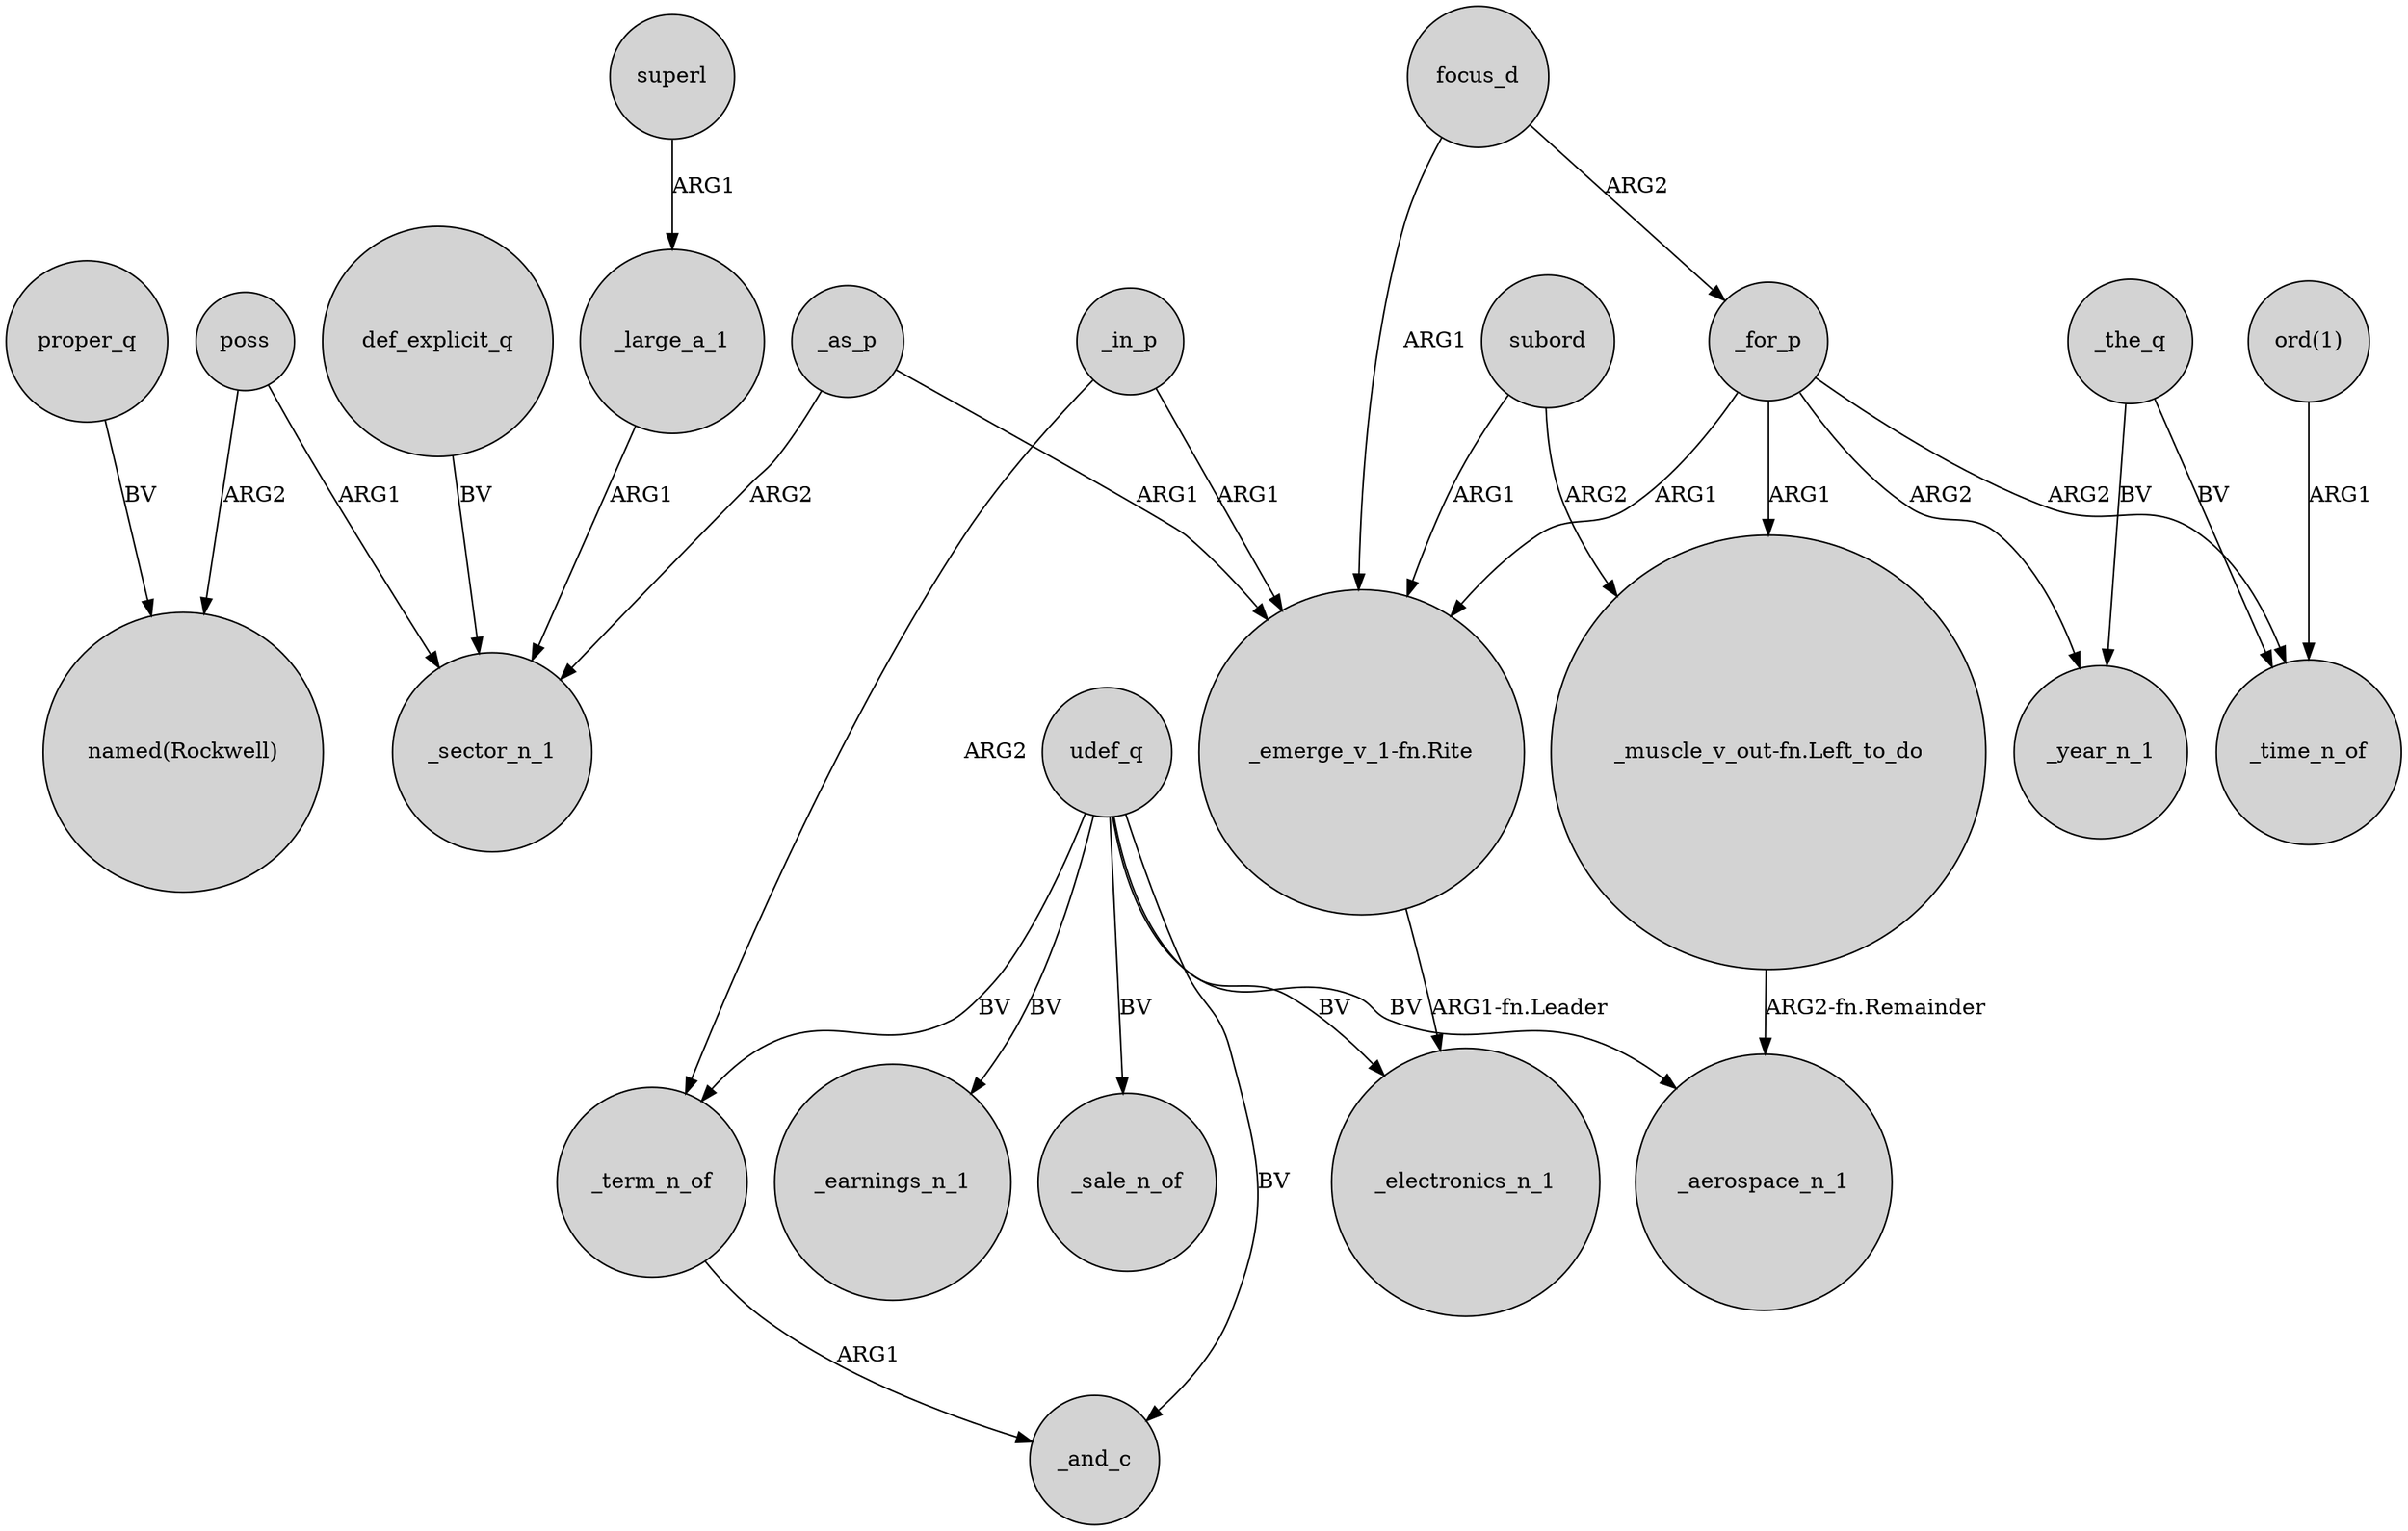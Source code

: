 digraph {
	node [shape=circle style=filled]
	udef_q -> _term_n_of [label=BV]
	_as_p -> "_emerge_v_1-fn.Rite" [label=ARG1]
	_for_p -> "_muscle_v_out-fn.Left_to_do" [label=ARG1]
	_in_p -> "_emerge_v_1-fn.Rite" [label=ARG1]
	subord -> "_muscle_v_out-fn.Left_to_do" [label=ARG2]
	udef_q -> _electronics_n_1 [label=BV]
	"_emerge_v_1-fn.Rite" -> _electronics_n_1 [label="ARG1-fn.Leader"]
	poss -> "named(Rockwell)" [label=ARG2]
	udef_q -> _sale_n_of [label=BV]
	udef_q -> _and_c [label=BV]
	"ord(1)" -> _time_n_of [label=ARG1]
	_as_p -> _sector_n_1 [label=ARG2]
	subord -> "_emerge_v_1-fn.Rite" [label=ARG1]
	_term_n_of -> _and_c [label=ARG1]
	udef_q -> _earnings_n_1 [label=BV]
	_the_q -> _year_n_1 [label=BV]
	_the_q -> _time_n_of [label=BV]
	proper_q -> "named(Rockwell)" [label=BV]
	udef_q -> _aerospace_n_1 [label=BV]
	_for_p -> _time_n_of [label=ARG2]
	poss -> _sector_n_1 [label=ARG1]
	_in_p -> _term_n_of [label=ARG2]
	def_explicit_q -> _sector_n_1 [label=BV]
	focus_d -> "_emerge_v_1-fn.Rite" [label=ARG1]
	_for_p -> _year_n_1 [label=ARG2]
	_for_p -> "_emerge_v_1-fn.Rite" [label=ARG1]
	focus_d -> _for_p [label=ARG2]
	"_muscle_v_out-fn.Left_to_do" -> _aerospace_n_1 [label="ARG2-fn.Remainder"]
	superl -> _large_a_1 [label=ARG1]
	_large_a_1 -> _sector_n_1 [label=ARG1]
}
